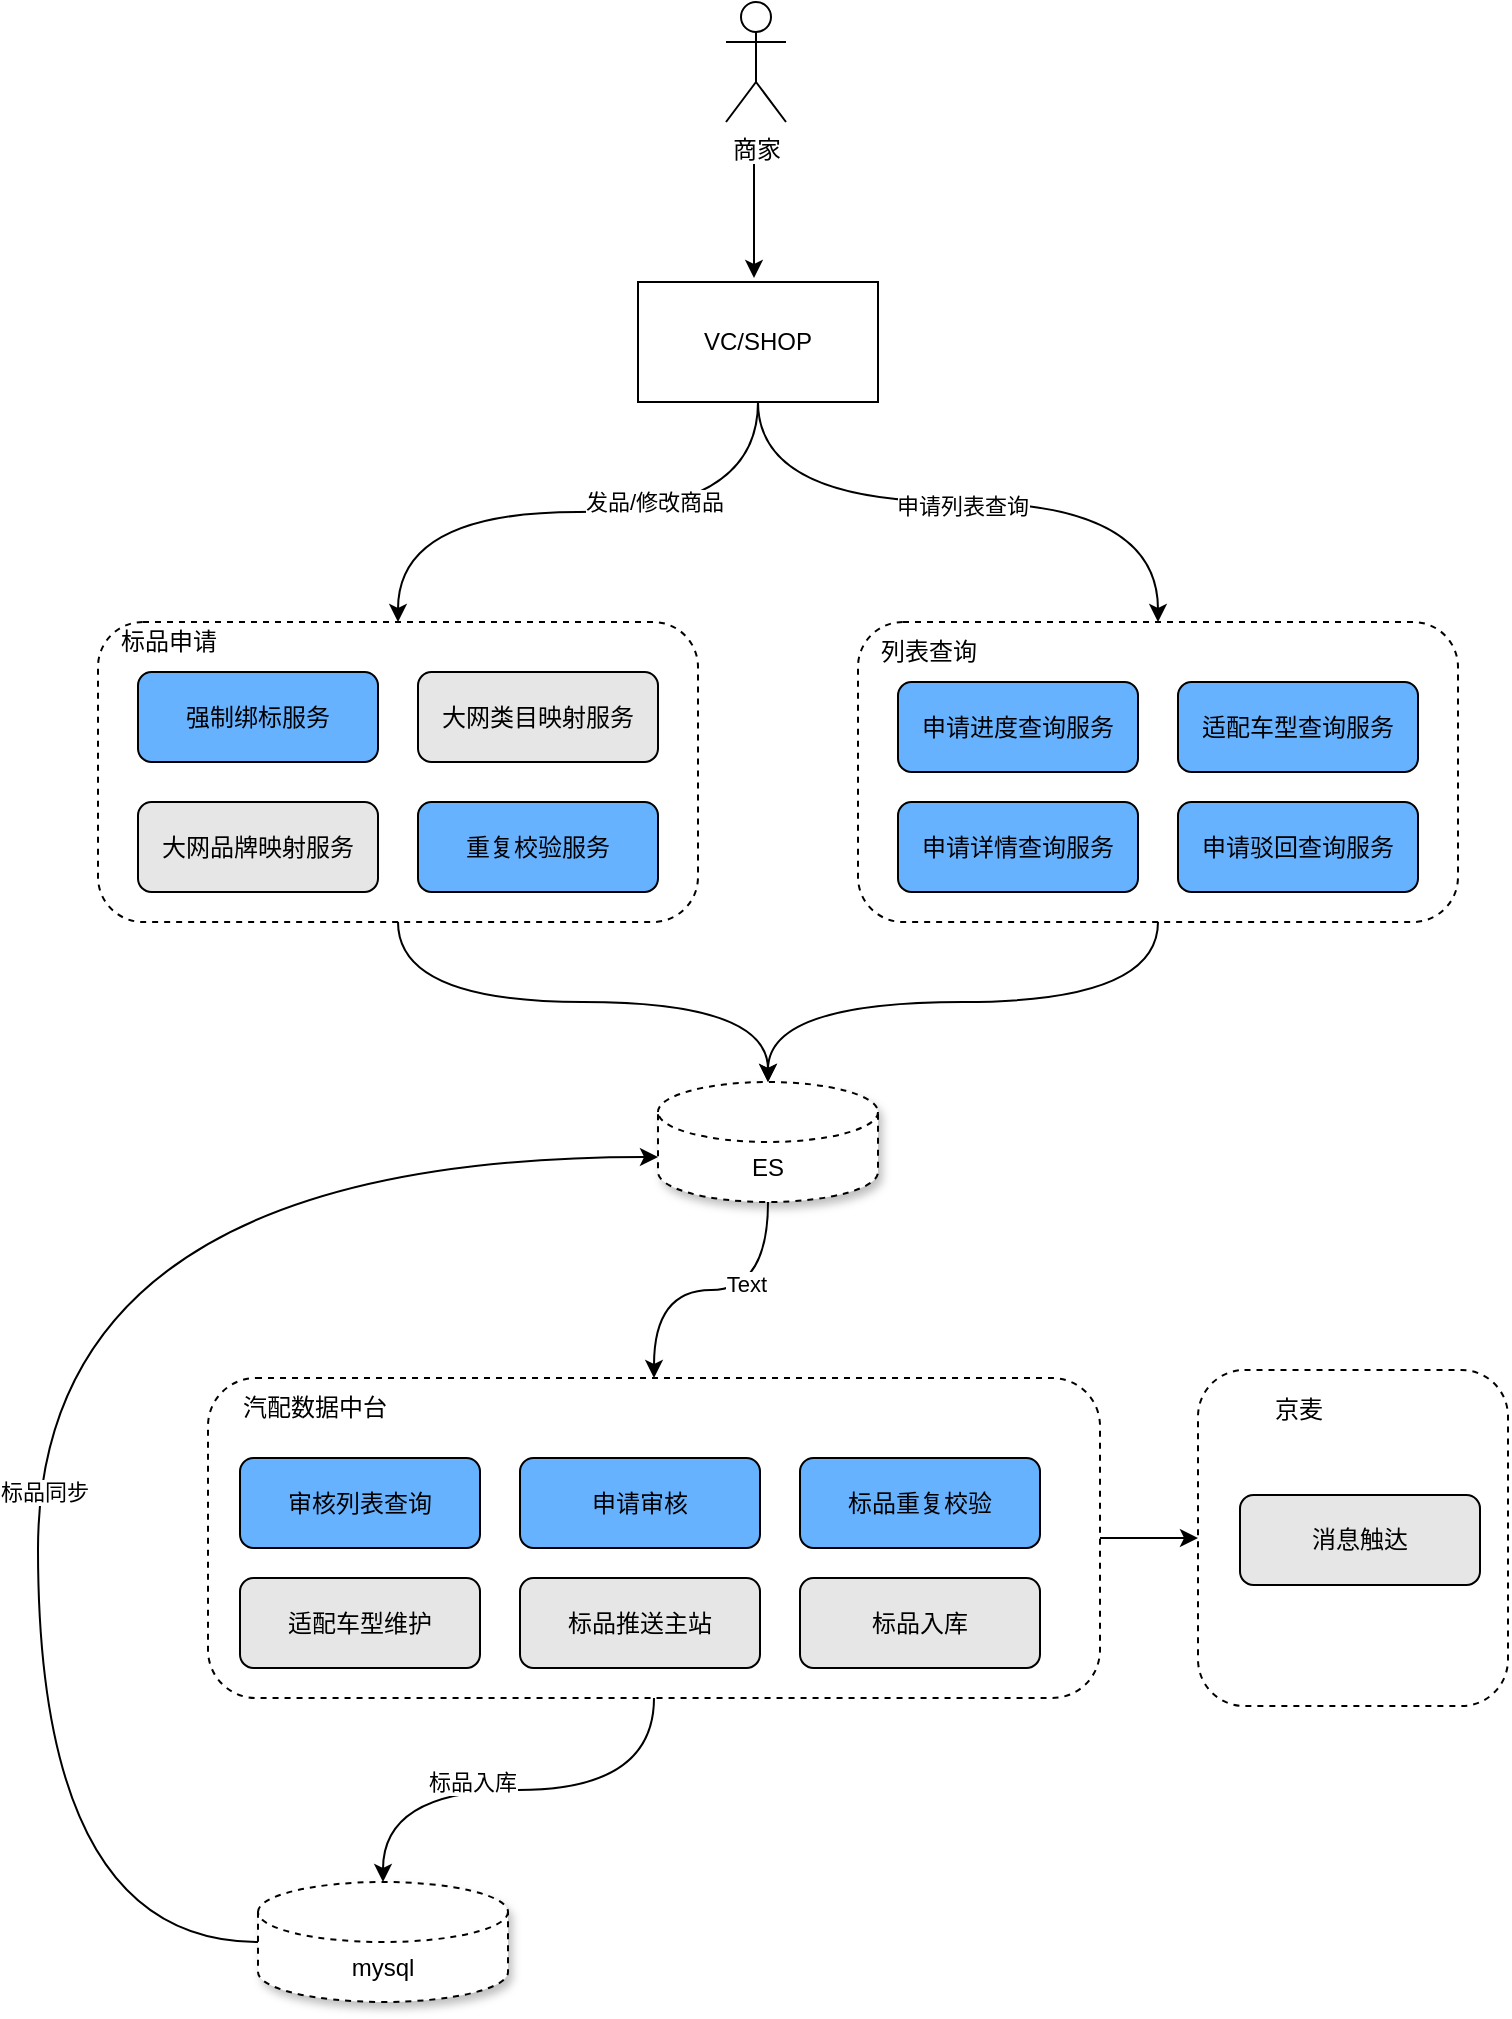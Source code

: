 <mxfile version="20.5.3" type="github">
  <diagram id="GIN4OdDw0ZfK6tlGr7N-" name="第 1 页">
    <mxGraphModel dx="1495" dy="638" grid="0" gridSize="10" guides="1" tooltips="1" connect="1" arrows="1" fold="1" page="1" pageScale="1" pageWidth="827" pageHeight="1169" math="0" shadow="0">
      <root>
        <mxCell id="0" />
        <mxCell id="1" parent="0" />
        <mxCell id="UkfveuOMZjRMpDvrLKGp-8" style="edgeStyle=orthogonalEdgeStyle;rounded=0;orthogonalLoop=1;jettySize=auto;html=1;exitX=0.5;exitY=1;exitDx=0;exitDy=0;entryX=0.5;entryY=0;entryDx=0;entryDy=0;curved=1;" parent="1" source="UkfveuOMZjRMpDvrLKGp-1" target="UkfveuOMZjRMpDvrLKGp-2" edge="1">
          <mxGeometry relative="1" as="geometry" />
        </mxCell>
        <mxCell id="UkfveuOMZjRMpDvrLKGp-9" value="发品/修改商品" style="edgeLabel;html=1;align=center;verticalAlign=middle;resizable=0;points=[];" parent="UkfveuOMZjRMpDvrLKGp-8" vertex="1" connectable="0">
          <mxGeometry x="-0.257" y="-5" relative="1" as="geometry">
            <mxPoint as="offset" />
          </mxGeometry>
        </mxCell>
        <mxCell id="UkfveuOMZjRMpDvrLKGp-1" value="VC/SHOP" style="rounded=0;whiteSpace=wrap;html=1;" parent="1" vertex="1">
          <mxGeometry x="384" y="144" width="120" height="60" as="geometry" />
        </mxCell>
        <mxCell id="UkfveuOMZjRMpDvrLKGp-24" style="edgeStyle=orthogonalEdgeStyle;curved=1;rounded=0;orthogonalLoop=1;jettySize=auto;html=1;exitX=0.5;exitY=1;exitDx=0;exitDy=0;entryX=0.5;entryY=0;entryDx=0;entryDy=0;entryPerimeter=0;" parent="1" source="UkfveuOMZjRMpDvrLKGp-2" target="UkfveuOMZjRMpDvrLKGp-23" edge="1">
          <mxGeometry relative="1" as="geometry" />
        </mxCell>
        <mxCell id="UkfveuOMZjRMpDvrLKGp-2" value="" style="rounded=1;whiteSpace=wrap;html=1;shadow=0;dashed=1;" parent="1" vertex="1">
          <mxGeometry x="114" y="314" width="300" height="150" as="geometry" />
        </mxCell>
        <mxCell id="UkfveuOMZjRMpDvrLKGp-3" value="强制绑标服务" style="rounded=1;whiteSpace=wrap;html=1;fillColor=#66B2FF;" parent="1" vertex="1">
          <mxGeometry x="134" y="339" width="120" height="45" as="geometry" />
        </mxCell>
        <mxCell id="UkfveuOMZjRMpDvrLKGp-4" value="重复校验服务" style="rounded=1;whiteSpace=wrap;html=1;fillColor=#66B2FF;" parent="1" vertex="1">
          <mxGeometry x="274" y="404" width="120" height="45" as="geometry" />
        </mxCell>
        <mxCell id="UkfveuOMZjRMpDvrLKGp-5" value="大网品牌映射服务" style="rounded=1;whiteSpace=wrap;html=1;fillColor=#E6E6E6;" parent="1" vertex="1">
          <mxGeometry x="134" y="404" width="120" height="45" as="geometry" />
        </mxCell>
        <mxCell id="UkfveuOMZjRMpDvrLKGp-6" value="大网类目映射服务" style="rounded=1;whiteSpace=wrap;html=1;fillColor=#E6E6E6;" parent="1" vertex="1">
          <mxGeometry x="274" y="339" width="120" height="45" as="geometry" />
        </mxCell>
        <mxCell id="UkfveuOMZjRMpDvrLKGp-25" style="edgeStyle=orthogonalEdgeStyle;curved=1;rounded=0;orthogonalLoop=1;jettySize=auto;html=1;entryX=0.5;entryY=0;entryDx=0;entryDy=0;entryPerimeter=0;" parent="1" source="UkfveuOMZjRMpDvrLKGp-10" target="UkfveuOMZjRMpDvrLKGp-23" edge="1">
          <mxGeometry relative="1" as="geometry" />
        </mxCell>
        <mxCell id="UkfveuOMZjRMpDvrLKGp-10" value="" style="rounded=1;whiteSpace=wrap;html=1;shadow=0;dashed=1;" parent="1" vertex="1">
          <mxGeometry x="494" y="314" width="300" height="150" as="geometry" />
        </mxCell>
        <mxCell id="UkfveuOMZjRMpDvrLKGp-12" value="标品申请" style="text;html=1;align=center;verticalAlign=middle;resizable=0;points=[];autosize=1;strokeColor=none;fillColor=none;shadow=1;dashed=1;" parent="1" vertex="1">
          <mxGeometry x="114" y="309" width="70" height="30" as="geometry" />
        </mxCell>
        <mxCell id="UkfveuOMZjRMpDvrLKGp-16" value="" style="endArrow=classic;html=1;rounded=0;curved=1;entryX=0.5;entryY=0;entryDx=0;entryDy=0;edgeStyle=orthogonalEdgeStyle;" parent="1" target="UkfveuOMZjRMpDvrLKGp-10" edge="1">
          <mxGeometry width="50" height="50" relative="1" as="geometry">
            <mxPoint x="444" y="204" as="sourcePoint" />
            <mxPoint x="584" y="184" as="targetPoint" />
            <Array as="points">
              <mxPoint x="444" y="254" />
              <mxPoint x="644" y="254" />
            </Array>
          </mxGeometry>
        </mxCell>
        <mxCell id="UkfveuOMZjRMpDvrLKGp-17" value="申请列表查询" style="edgeLabel;html=1;align=center;verticalAlign=middle;resizable=0;points=[];" parent="UkfveuOMZjRMpDvrLKGp-16" vertex="1" connectable="0">
          <mxGeometry x="-0.019" y="-2" relative="1" as="geometry">
            <mxPoint as="offset" />
          </mxGeometry>
        </mxCell>
        <mxCell id="UkfveuOMZjRMpDvrLKGp-18" value="列表查询" style="text;html=1;align=center;verticalAlign=middle;resizable=0;points=[];autosize=1;strokeColor=none;fillColor=none;shadow=1;dashed=1;" parent="1" vertex="1">
          <mxGeometry x="494" y="314" width="70" height="30" as="geometry" />
        </mxCell>
        <mxCell id="UkfveuOMZjRMpDvrLKGp-19" value="申请进度查询服务" style="rounded=1;whiteSpace=wrap;html=1;fillColor=#66B2FF;" parent="1" vertex="1">
          <mxGeometry x="514" y="344" width="120" height="45" as="geometry" />
        </mxCell>
        <mxCell id="UkfveuOMZjRMpDvrLKGp-20" value="适配车型查询服务" style="rounded=1;whiteSpace=wrap;html=1;fillColor=#66B2FF;" parent="1" vertex="1">
          <mxGeometry x="654" y="344" width="120" height="45" as="geometry" />
        </mxCell>
        <mxCell id="UkfveuOMZjRMpDvrLKGp-21" value="申请详情查询服务" style="rounded=1;whiteSpace=wrap;html=1;fillColor=#66B2FF;" parent="1" vertex="1">
          <mxGeometry x="514" y="404" width="120" height="45" as="geometry" />
        </mxCell>
        <mxCell id="UkfveuOMZjRMpDvrLKGp-22" value="申请驳回查询服务" style="rounded=1;whiteSpace=wrap;html=1;fillColor=#66B2FF;" parent="1" vertex="1">
          <mxGeometry x="654" y="404" width="120" height="45" as="geometry" />
        </mxCell>
        <mxCell id="UkfveuOMZjRMpDvrLKGp-39" style="edgeStyle=orthogonalEdgeStyle;curved=1;rounded=0;orthogonalLoop=1;jettySize=auto;html=1;exitX=0.5;exitY=1;exitDx=0;exitDy=0;exitPerimeter=0;" parent="1" source="UkfveuOMZjRMpDvrLKGp-23" target="UkfveuOMZjRMpDvrLKGp-26" edge="1">
          <mxGeometry relative="1" as="geometry" />
        </mxCell>
        <mxCell id="UkfveuOMZjRMpDvrLKGp-40" value="Text" style="edgeLabel;html=1;align=center;verticalAlign=middle;resizable=0;points=[];" parent="UkfveuOMZjRMpDvrLKGp-39" vertex="1" connectable="0">
          <mxGeometry x="-0.242" y="-3" relative="1" as="geometry">
            <mxPoint as="offset" />
          </mxGeometry>
        </mxCell>
        <mxCell id="UkfveuOMZjRMpDvrLKGp-23" value="ES" style="shape=cylinder3;whiteSpace=wrap;html=1;boundedLbl=1;backgroundOutline=1;size=15;shadow=1;dashed=1;fillColor=#FFFFFF;" parent="1" vertex="1">
          <mxGeometry x="394" y="544" width="110" height="60" as="geometry" />
        </mxCell>
        <mxCell id="UkfveuOMZjRMpDvrLKGp-42" style="edgeStyle=orthogonalEdgeStyle;curved=1;rounded=0;orthogonalLoop=1;jettySize=auto;html=1;exitX=1;exitY=0.5;exitDx=0;exitDy=0;entryX=0;entryY=0.5;entryDx=0;entryDy=0;" parent="1" source="UkfveuOMZjRMpDvrLKGp-26" target="UkfveuOMZjRMpDvrLKGp-41" edge="1">
          <mxGeometry relative="1" as="geometry" />
        </mxCell>
        <mxCell id="UkfveuOMZjRMpDvrLKGp-46" style="edgeStyle=orthogonalEdgeStyle;curved=1;rounded=0;orthogonalLoop=1;jettySize=auto;html=1;exitX=0.5;exitY=1;exitDx=0;exitDy=0;entryX=0.5;entryY=0;entryDx=0;entryDy=0;entryPerimeter=0;" parent="1" source="UkfveuOMZjRMpDvrLKGp-26" target="UkfveuOMZjRMpDvrLKGp-45" edge="1">
          <mxGeometry relative="1" as="geometry" />
        </mxCell>
        <mxCell id="UkfveuOMZjRMpDvrLKGp-47" value="标品入库" style="edgeLabel;html=1;align=center;verticalAlign=middle;resizable=0;points=[];" parent="UkfveuOMZjRMpDvrLKGp-46" vertex="1" connectable="0">
          <mxGeometry x="0.208" y="-4" relative="1" as="geometry">
            <mxPoint as="offset" />
          </mxGeometry>
        </mxCell>
        <mxCell id="UkfveuOMZjRMpDvrLKGp-26" value="" style="rounded=1;whiteSpace=wrap;html=1;shadow=0;dashed=1;" parent="1" vertex="1">
          <mxGeometry x="169" y="692" width="446" height="160" as="geometry" />
        </mxCell>
        <mxCell id="UkfveuOMZjRMpDvrLKGp-27" value="汽配数据中台" style="text;html=1;align=center;verticalAlign=middle;resizable=0;points=[];autosize=1;strokeColor=none;fillColor=none;shadow=1;dashed=1;" parent="1" vertex="1">
          <mxGeometry x="172" y="692" width="100" height="30" as="geometry" />
        </mxCell>
        <mxCell id="UkfveuOMZjRMpDvrLKGp-28" value="审核列表查询" style="rounded=1;whiteSpace=wrap;html=1;fillColor=#66B2FF;" parent="1" vertex="1">
          <mxGeometry x="185" y="732" width="120" height="45" as="geometry" />
        </mxCell>
        <mxCell id="UkfveuOMZjRMpDvrLKGp-29" value="申请审核" style="rounded=1;whiteSpace=wrap;html=1;fillColor=#66B2FF;" parent="1" vertex="1">
          <mxGeometry x="325" y="732" width="120" height="45" as="geometry" />
        </mxCell>
        <mxCell id="UkfveuOMZjRMpDvrLKGp-30" value="标品重复校验" style="rounded=1;whiteSpace=wrap;html=1;fillColor=#66B2FF;" parent="1" vertex="1">
          <mxGeometry x="465" y="732" width="120" height="45" as="geometry" />
        </mxCell>
        <mxCell id="UkfveuOMZjRMpDvrLKGp-32" value="标品推送主站" style="rounded=1;whiteSpace=wrap;html=1;fillColor=#E6E6E6;" parent="1" vertex="1">
          <mxGeometry x="325" y="792" width="120" height="45" as="geometry" />
        </mxCell>
        <mxCell id="UkfveuOMZjRMpDvrLKGp-33" value="适配车型维护" style="rounded=1;whiteSpace=wrap;html=1;fillColor=#E6E6E6;" parent="1" vertex="1">
          <mxGeometry x="185" y="792" width="120" height="45" as="geometry" />
        </mxCell>
        <mxCell id="UkfveuOMZjRMpDvrLKGp-35" value="标品入库" style="rounded=1;whiteSpace=wrap;html=1;fillColor=#E6E6E6;" parent="1" vertex="1">
          <mxGeometry x="465" y="792" width="120" height="45" as="geometry" />
        </mxCell>
        <mxCell id="UkfveuOMZjRMpDvrLKGp-41" value="" style="rounded=1;whiteSpace=wrap;html=1;shadow=0;dashed=1;" parent="1" vertex="1">
          <mxGeometry x="664" y="688" width="155" height="168" as="geometry" />
        </mxCell>
        <mxCell id="UkfveuOMZjRMpDvrLKGp-43" value="京麦" style="text;html=1;align=center;verticalAlign=middle;resizable=0;points=[];autosize=1;strokeColor=none;fillColor=none;shadow=1;dashed=1;" parent="1" vertex="1">
          <mxGeometry x="689" y="693" width="50" height="30" as="geometry" />
        </mxCell>
        <mxCell id="UkfveuOMZjRMpDvrLKGp-44" value="消息触达" style="rounded=1;whiteSpace=wrap;html=1;fillColor=#E6E6E6;" parent="1" vertex="1">
          <mxGeometry x="685" y="750.5" width="120" height="45" as="geometry" />
        </mxCell>
        <mxCell id="UkfveuOMZjRMpDvrLKGp-50" style="edgeStyle=orthogonalEdgeStyle;curved=1;rounded=0;orthogonalLoop=1;jettySize=auto;html=1;exitX=0;exitY=0.5;exitDx=0;exitDy=0;exitPerimeter=0;entryX=0;entryY=0;entryDx=0;entryDy=37.5;entryPerimeter=0;" parent="1" source="UkfveuOMZjRMpDvrLKGp-45" target="UkfveuOMZjRMpDvrLKGp-23" edge="1">
          <mxGeometry relative="1" as="geometry">
            <Array as="points">
              <mxPoint x="84" y="974" />
              <mxPoint x="84" y="582" />
            </Array>
          </mxGeometry>
        </mxCell>
        <mxCell id="UkfveuOMZjRMpDvrLKGp-51" value="标品同步" style="edgeLabel;html=1;align=center;verticalAlign=middle;resizable=0;points=[];" parent="UkfveuOMZjRMpDvrLKGp-50" vertex="1" connectable="0">
          <mxGeometry x="-0.175" y="-3" relative="1" as="geometry">
            <mxPoint as="offset" />
          </mxGeometry>
        </mxCell>
        <mxCell id="UkfveuOMZjRMpDvrLKGp-45" value="mysql" style="shape=cylinder3;whiteSpace=wrap;html=1;boundedLbl=1;backgroundOutline=1;size=15;shadow=1;dashed=1;fillColor=#FFFFFF;" parent="1" vertex="1">
          <mxGeometry x="194" y="944" width="125" height="60" as="geometry" />
        </mxCell>
        <mxCell id="v7M33Tu8g_DckwWpfv12-1" value="商家" style="shape=umlActor;verticalLabelPosition=bottom;verticalAlign=top;html=1;outlineConnect=0;" vertex="1" parent="1">
          <mxGeometry x="428" y="4" width="30" height="60" as="geometry" />
        </mxCell>
        <mxCell id="v7M33Tu8g_DckwWpfv12-2" value="" style="endArrow=classic;html=1;rounded=0;" edge="1" parent="1">
          <mxGeometry width="50" height="50" relative="1" as="geometry">
            <mxPoint x="442" y="85" as="sourcePoint" />
            <mxPoint x="442" y="142" as="targetPoint" />
          </mxGeometry>
        </mxCell>
      </root>
    </mxGraphModel>
  </diagram>
</mxfile>
